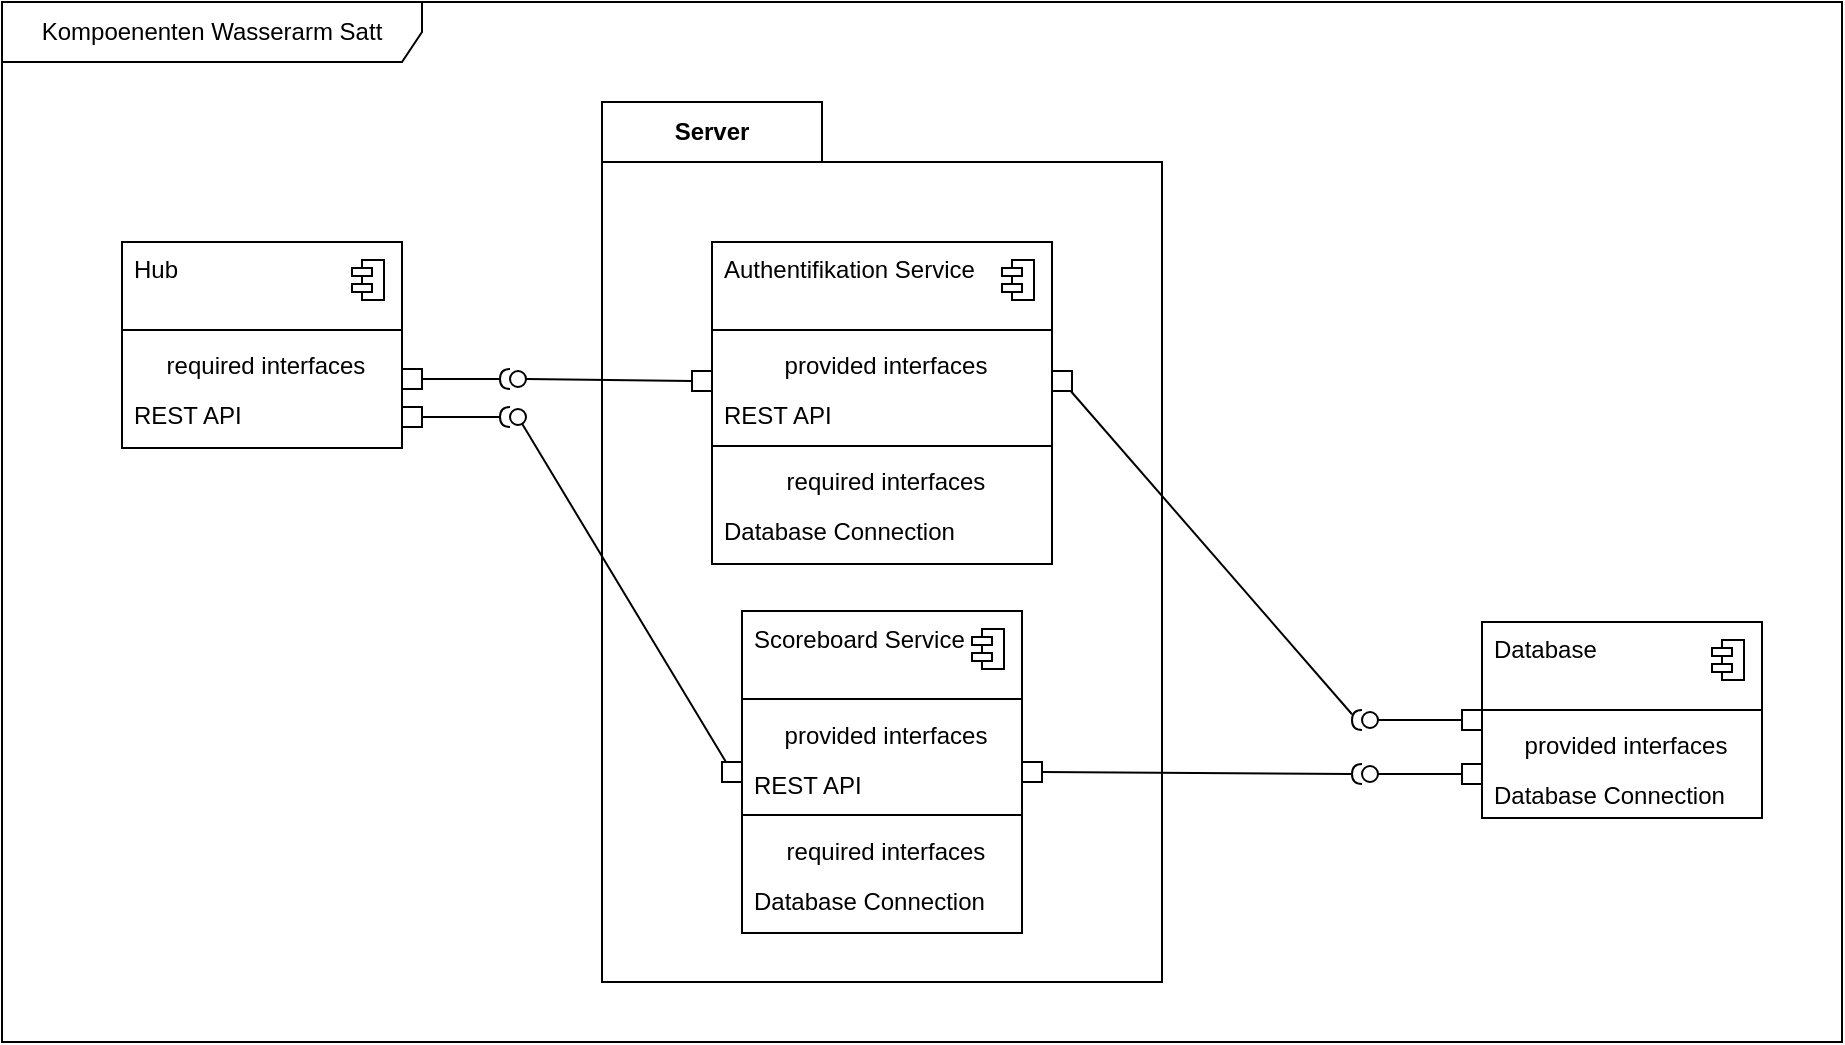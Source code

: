 <mxfile version="24.7.8">
  <diagram name="Seite-1" id="3G8G58sb3bfXZikpA64S">
    <mxGraphModel dx="1863" dy="1028" grid="1" gridSize="10" guides="1" tooltips="1" connect="1" arrows="1" fold="1" page="1" pageScale="1" pageWidth="827" pageHeight="1169" math="0" shadow="0">
      <root>
        <mxCell id="0" />
        <mxCell id="1" parent="0" />
        <mxCell id="-Lx7ClwaUyyNPrht-EE7-1" value="Kompoenenten Wasserarm Satt" style="shape=umlFrame;whiteSpace=wrap;html=1;pointerEvents=0;recursiveResize=0;container=1;collapsible=0;width=210;height=30;" parent="1" vertex="1">
          <mxGeometry x="80" y="40" width="920" height="520" as="geometry" />
        </mxCell>
        <mxCell id="-Lx7ClwaUyyNPrht-EE7-42" value="" style="fontStyle=1;align=center;verticalAlign=top;childLayout=stackLayout;horizontal=1;horizontalStack=0;resizeParent=1;resizeParentMax=0;resizeLast=0;marginBottom=0;" parent="-Lx7ClwaUyyNPrht-EE7-1" vertex="1">
          <mxGeometry x="740" y="310" width="140" height="98" as="geometry" />
        </mxCell>
        <mxCell id="-Lx7ClwaUyyNPrht-EE7-43" value="Database" style="html=1;align=left;spacingLeft=4;verticalAlign=top;strokeColor=none;fillColor=none;whiteSpace=wrap;" parent="-Lx7ClwaUyyNPrht-EE7-42" vertex="1">
          <mxGeometry width="140" height="40" as="geometry" />
        </mxCell>
        <mxCell id="-Lx7ClwaUyyNPrht-EE7-44" value="" style="shape=module;jettyWidth=10;jettyHeight=4;" parent="-Lx7ClwaUyyNPrht-EE7-43" vertex="1">
          <mxGeometry x="1" width="16" height="20" relative="1" as="geometry">
            <mxPoint x="-25" y="9" as="offset" />
          </mxGeometry>
        </mxCell>
        <mxCell id="-Lx7ClwaUyyNPrht-EE7-45" value="" style="line;strokeWidth=1;fillColor=none;align=left;verticalAlign=middle;spacingTop=-1;spacingLeft=3;spacingRight=3;rotatable=0;labelPosition=right;points=[];portConstraint=eastwest;" parent="-Lx7ClwaUyyNPrht-EE7-42" vertex="1">
          <mxGeometry y="40" width="140" height="8" as="geometry" />
        </mxCell>
        <mxCell id="-Lx7ClwaUyyNPrht-EE7-46" value="provided interfaces" style="html=1;align=center;spacingLeft=4;verticalAlign=top;strokeColor=none;fillColor=none;whiteSpace=wrap;" parent="-Lx7ClwaUyyNPrht-EE7-42" vertex="1">
          <mxGeometry y="48" width="140" height="25" as="geometry" />
        </mxCell>
        <mxCell id="-Lx7ClwaUyyNPrht-EE7-47" value="Database Connection" style="html=1;align=left;spacingLeft=4;verticalAlign=top;strokeColor=none;fillColor=none;whiteSpace=wrap;" parent="-Lx7ClwaUyyNPrht-EE7-42" vertex="1">
          <mxGeometry y="73" width="140" height="25" as="geometry" />
        </mxCell>
        <mxCell id="-Lx7ClwaUyyNPrht-EE7-51" value="" style="fontStyle=1;align=center;verticalAlign=top;childLayout=stackLayout;horizontal=1;horizontalStack=0;resizeParent=1;resizeParentMax=0;resizeLast=0;marginBottom=0;" parent="-Lx7ClwaUyyNPrht-EE7-1" vertex="1">
          <mxGeometry x="60" y="120" width="140" height="103" as="geometry" />
        </mxCell>
        <mxCell id="-Lx7ClwaUyyNPrht-EE7-52" value="Hub" style="html=1;align=left;spacingLeft=4;verticalAlign=top;strokeColor=none;fillColor=none;whiteSpace=wrap;" parent="-Lx7ClwaUyyNPrht-EE7-51" vertex="1">
          <mxGeometry width="140" height="40" as="geometry" />
        </mxCell>
        <mxCell id="-Lx7ClwaUyyNPrht-EE7-53" value="" style="shape=module;jettyWidth=10;jettyHeight=4;" parent="-Lx7ClwaUyyNPrht-EE7-52" vertex="1">
          <mxGeometry x="1" width="16" height="20" relative="1" as="geometry">
            <mxPoint x="-25" y="9" as="offset" />
          </mxGeometry>
        </mxCell>
        <mxCell id="-Lx7ClwaUyyNPrht-EE7-57" value="" style="line;strokeWidth=1;fillColor=none;align=left;verticalAlign=middle;spacingTop=-1;spacingLeft=3;spacingRight=3;rotatable=0;labelPosition=right;points=[];portConstraint=eastwest;" parent="-Lx7ClwaUyyNPrht-EE7-51" vertex="1">
          <mxGeometry y="40" width="140" height="8" as="geometry" />
        </mxCell>
        <mxCell id="-Lx7ClwaUyyNPrht-EE7-58" value="required interfaces" style="html=1;align=center;spacingLeft=4;verticalAlign=top;strokeColor=none;fillColor=none;whiteSpace=wrap;" parent="-Lx7ClwaUyyNPrht-EE7-51" vertex="1">
          <mxGeometry y="48" width="140" height="25" as="geometry" />
        </mxCell>
        <mxCell id="-Lx7ClwaUyyNPrht-EE7-59" value="REST API" style="html=1;align=left;spacingLeft=4;verticalAlign=top;strokeColor=none;fillColor=none;whiteSpace=wrap;" parent="-Lx7ClwaUyyNPrht-EE7-51" vertex="1">
          <mxGeometry y="73" width="140" height="30" as="geometry" />
        </mxCell>
        <mxCell id="-Lx7ClwaUyyNPrht-EE7-69" value="Server" style="shape=folder;fontStyle=1;tabWidth=110;tabHeight=30;tabPosition=left;html=1;boundedLbl=1;labelInHeader=1;container=1;collapsible=0;recursiveResize=0;whiteSpace=wrap;" parent="-Lx7ClwaUyyNPrht-EE7-1" vertex="1">
          <mxGeometry x="300" y="50" width="280" height="440" as="geometry" />
        </mxCell>
        <mxCell id="-Lx7ClwaUyyNPrht-EE7-24" value="" style="fontStyle=1;align=center;verticalAlign=top;childLayout=stackLayout;horizontal=1;horizontalStack=0;resizeParent=1;resizeParentMax=0;resizeLast=0;marginBottom=0;" parent="-Lx7ClwaUyyNPrht-EE7-69" vertex="1">
          <mxGeometry x="55" y="70" width="170" height="161" as="geometry" />
        </mxCell>
        <mxCell id="-Lx7ClwaUyyNPrht-EE7-25" value="Authentifikation Service" style="html=1;align=left;spacingLeft=4;verticalAlign=top;strokeColor=none;fillColor=none;whiteSpace=wrap;" parent="-Lx7ClwaUyyNPrht-EE7-24" vertex="1">
          <mxGeometry width="170" height="40" as="geometry" />
        </mxCell>
        <mxCell id="-Lx7ClwaUyyNPrht-EE7-26" value="" style="shape=module;jettyWidth=10;jettyHeight=4;" parent="-Lx7ClwaUyyNPrht-EE7-25" vertex="1">
          <mxGeometry x="1" width="16" height="20" relative="1" as="geometry">
            <mxPoint x="-25" y="9" as="offset" />
          </mxGeometry>
        </mxCell>
        <mxCell id="-Lx7ClwaUyyNPrht-EE7-27" value="" style="line;strokeWidth=1;fillColor=none;align=left;verticalAlign=middle;spacingTop=-1;spacingLeft=3;spacingRight=3;rotatable=0;labelPosition=right;points=[];portConstraint=eastwest;" parent="-Lx7ClwaUyyNPrht-EE7-24" vertex="1">
          <mxGeometry y="40" width="170" height="8" as="geometry" />
        </mxCell>
        <mxCell id="-Lx7ClwaUyyNPrht-EE7-28" value="provided interfaces" style="html=1;align=center;spacingLeft=4;verticalAlign=top;strokeColor=none;fillColor=none;whiteSpace=wrap;" parent="-Lx7ClwaUyyNPrht-EE7-24" vertex="1">
          <mxGeometry y="48" width="170" height="25" as="geometry" />
        </mxCell>
        <mxCell id="-Lx7ClwaUyyNPrht-EE7-29" value="REST API" style="html=1;align=left;spacingLeft=4;verticalAlign=top;strokeColor=none;fillColor=none;whiteSpace=wrap;" parent="-Lx7ClwaUyyNPrht-EE7-24" vertex="1">
          <mxGeometry y="73" width="170" height="25" as="geometry" />
        </mxCell>
        <mxCell id="-Lx7ClwaUyyNPrht-EE7-30" value="" style="line;strokeWidth=1;fillColor=none;align=left;verticalAlign=middle;spacingTop=-1;spacingLeft=3;spacingRight=3;rotatable=0;labelPosition=right;points=[];portConstraint=eastwest;" parent="-Lx7ClwaUyyNPrht-EE7-24" vertex="1">
          <mxGeometry y="98" width="170" height="8" as="geometry" />
        </mxCell>
        <mxCell id="-Lx7ClwaUyyNPrht-EE7-31" value="required interfaces" style="html=1;align=center;spacingLeft=4;verticalAlign=top;strokeColor=none;fillColor=none;whiteSpace=wrap;" parent="-Lx7ClwaUyyNPrht-EE7-24" vertex="1">
          <mxGeometry y="106" width="170" height="25" as="geometry" />
        </mxCell>
        <mxCell id="-Lx7ClwaUyyNPrht-EE7-32" value="Database Connection" style="html=1;align=left;spacingLeft=4;verticalAlign=top;strokeColor=none;fillColor=none;whiteSpace=wrap;" parent="-Lx7ClwaUyyNPrht-EE7-24" vertex="1">
          <mxGeometry y="131" width="170" height="30" as="geometry" />
        </mxCell>
        <mxCell id="-Lx7ClwaUyyNPrht-EE7-33" value="" style="fontStyle=1;align=center;verticalAlign=top;childLayout=stackLayout;horizontal=1;horizontalStack=0;resizeParent=1;resizeParentMax=0;resizeLast=0;marginBottom=0;" parent="-Lx7ClwaUyyNPrht-EE7-69" vertex="1">
          <mxGeometry x="70" y="254.5" width="140" height="161" as="geometry" />
        </mxCell>
        <mxCell id="-Lx7ClwaUyyNPrht-EE7-34" value="Scoreboard Service" style="html=1;align=left;spacingLeft=4;verticalAlign=top;strokeColor=none;fillColor=none;whiteSpace=wrap;" parent="-Lx7ClwaUyyNPrht-EE7-33" vertex="1">
          <mxGeometry width="140" height="40" as="geometry" />
        </mxCell>
        <mxCell id="-Lx7ClwaUyyNPrht-EE7-35" value="" style="shape=module;jettyWidth=10;jettyHeight=4;" parent="-Lx7ClwaUyyNPrht-EE7-34" vertex="1">
          <mxGeometry x="1" width="16" height="20" relative="1" as="geometry">
            <mxPoint x="-25" y="9" as="offset" />
          </mxGeometry>
        </mxCell>
        <mxCell id="-Lx7ClwaUyyNPrht-EE7-36" value="" style="line;strokeWidth=1;fillColor=none;align=left;verticalAlign=middle;spacingTop=-1;spacingLeft=3;spacingRight=3;rotatable=0;labelPosition=right;points=[];portConstraint=eastwest;" parent="-Lx7ClwaUyyNPrht-EE7-33" vertex="1">
          <mxGeometry y="40" width="140" height="8" as="geometry" />
        </mxCell>
        <mxCell id="-Lx7ClwaUyyNPrht-EE7-37" value="provided interfaces" style="html=1;align=center;spacingLeft=4;verticalAlign=top;strokeColor=none;fillColor=none;whiteSpace=wrap;" parent="-Lx7ClwaUyyNPrht-EE7-33" vertex="1">
          <mxGeometry y="48" width="140" height="25" as="geometry" />
        </mxCell>
        <mxCell id="-Lx7ClwaUyyNPrht-EE7-38" value="REST API" style="html=1;align=left;spacingLeft=4;verticalAlign=top;strokeColor=none;fillColor=none;whiteSpace=wrap;" parent="-Lx7ClwaUyyNPrht-EE7-33" vertex="1">
          <mxGeometry y="73" width="140" height="25" as="geometry" />
        </mxCell>
        <mxCell id="-Lx7ClwaUyyNPrht-EE7-39" value="" style="line;strokeWidth=1;fillColor=none;align=left;verticalAlign=middle;spacingTop=-1;spacingLeft=3;spacingRight=3;rotatable=0;labelPosition=right;points=[];portConstraint=eastwest;" parent="-Lx7ClwaUyyNPrht-EE7-33" vertex="1">
          <mxGeometry y="98" width="140" height="8" as="geometry" />
        </mxCell>
        <mxCell id="-Lx7ClwaUyyNPrht-EE7-40" value="required interfaces" style="html=1;align=center;spacingLeft=4;verticalAlign=top;strokeColor=none;fillColor=none;whiteSpace=wrap;" parent="-Lx7ClwaUyyNPrht-EE7-33" vertex="1">
          <mxGeometry y="106" width="140" height="25" as="geometry" />
        </mxCell>
        <mxCell id="-Lx7ClwaUyyNPrht-EE7-41" value="Database Connection" style="html=1;align=left;spacingLeft=4;verticalAlign=top;strokeColor=none;fillColor=none;whiteSpace=wrap;" parent="-Lx7ClwaUyyNPrht-EE7-33" vertex="1">
          <mxGeometry y="131" width="140" height="30" as="geometry" />
        </mxCell>
        <mxCell id="-Lx7ClwaUyyNPrht-EE7-77" value="" style="html=1;rounded=0;" parent="-Lx7ClwaUyyNPrht-EE7-69" vertex="1">
          <mxGeometry x="45" y="134.5" width="10" height="10" as="geometry" />
        </mxCell>
        <mxCell id="-Lx7ClwaUyyNPrht-EE7-83" value="" style="html=1;rounded=0;" parent="-Lx7ClwaUyyNPrht-EE7-69" vertex="1">
          <mxGeometry x="60" y="330" width="10" height="10" as="geometry" />
        </mxCell>
        <mxCell id="-Lx7ClwaUyyNPrht-EE7-131" value="" style="html=1;rounded=0;" parent="-Lx7ClwaUyyNPrht-EE7-69" vertex="1">
          <mxGeometry x="225" y="134.5" width="10" height="10" as="geometry" />
        </mxCell>
        <mxCell id="-Lx7ClwaUyyNPrht-EE7-125" value="" style="html=1;rounded=0;" parent="-Lx7ClwaUyyNPrht-EE7-69" vertex="1">
          <mxGeometry x="210" y="330" width="10" height="10" as="geometry" />
        </mxCell>
        <mxCell id="-Lx7ClwaUyyNPrht-EE7-79" value="" style="ellipse;html=1;fontSize=11;align=center;fillColor=none;points=[];aspect=fixed;resizable=0;verticalAlign=bottom;labelPosition=center;verticalLabelPosition=top;flipH=1;" parent="-Lx7ClwaUyyNPrht-EE7-1" vertex="1">
          <mxGeometry x="254" y="184.5" width="8" height="8" as="geometry" />
        </mxCell>
        <mxCell id="-Lx7ClwaUyyNPrht-EE7-78" value="" style="endArrow=none;html=1;rounded=0;align=center;verticalAlign=top;endFill=0;labelBackgroundColor=none;endSize=2;" parent="-Lx7ClwaUyyNPrht-EE7-1" source="-Lx7ClwaUyyNPrht-EE7-77" target="-Lx7ClwaUyyNPrht-EE7-79" edge="1">
          <mxGeometry relative="1" as="geometry" />
        </mxCell>
        <mxCell id="-Lx7ClwaUyyNPrht-EE7-80" value="" style="html=1;rounded=0;" parent="-Lx7ClwaUyyNPrht-EE7-1" vertex="1">
          <mxGeometry x="200" y="183.5" width="10" height="10" as="geometry" />
        </mxCell>
        <mxCell id="-Lx7ClwaUyyNPrht-EE7-84" value="" style="ellipse;html=1;fontSize=11;align=center;fillColor=none;points=[];aspect=fixed;resizable=0;verticalAlign=bottom;labelPosition=center;verticalLabelPosition=top;flipH=1;" parent="-Lx7ClwaUyyNPrht-EE7-1" vertex="1">
          <mxGeometry x="254" y="203.5" width="8" height="8" as="geometry" />
        </mxCell>
        <mxCell id="-Lx7ClwaUyyNPrht-EE7-85" value="" style="endArrow=none;html=1;rounded=0;align=center;verticalAlign=top;endFill=0;labelBackgroundColor=none;endSize=2;" parent="-Lx7ClwaUyyNPrht-EE7-1" source="-Lx7ClwaUyyNPrht-EE7-83" target="-Lx7ClwaUyyNPrht-EE7-84" edge="1">
          <mxGeometry relative="1" as="geometry" />
        </mxCell>
        <mxCell id="-Lx7ClwaUyyNPrht-EE7-86" value="" style="html=1;rounded=0;" parent="-Lx7ClwaUyyNPrht-EE7-1" vertex="1">
          <mxGeometry x="200" y="202.5" width="10" height="10" as="geometry" />
        </mxCell>
        <mxCell id="-Lx7ClwaUyyNPrht-EE7-87" value="" style="endArrow=none;html=1;rounded=0;align=center;verticalAlign=top;endFill=0;labelBackgroundColor=none;endSize=2;" parent="-Lx7ClwaUyyNPrht-EE7-1" source="-Lx7ClwaUyyNPrht-EE7-86" target="-Lx7ClwaUyyNPrht-EE7-88" edge="1">
          <mxGeometry relative="1" as="geometry" />
        </mxCell>
        <mxCell id="-Lx7ClwaUyyNPrht-EE7-88" value="" style="shape=requiredInterface;html=1;fontSize=11;align=center;fillColor=none;points=[];aspect=fixed;resizable=0;verticalAlign=bottom;labelPosition=center;verticalLabelPosition=top;flipH=1;" parent="-Lx7ClwaUyyNPrht-EE7-1" vertex="1">
          <mxGeometry x="249" y="202.5" width="5" height="10" as="geometry" />
        </mxCell>
        <mxCell id="-Lx7ClwaUyyNPrht-EE7-82" value="" style="shape=requiredInterface;html=1;fontSize=11;align=center;fillColor=none;points=[];aspect=fixed;resizable=0;verticalAlign=bottom;labelPosition=center;verticalLabelPosition=top;flipH=1;" parent="-Lx7ClwaUyyNPrht-EE7-1" vertex="1">
          <mxGeometry x="249" y="183.5" width="5" height="10" as="geometry" />
        </mxCell>
        <mxCell id="-Lx7ClwaUyyNPrht-EE7-81" value="" style="endArrow=none;html=1;rounded=0;align=center;verticalAlign=top;endFill=0;labelBackgroundColor=none;endSize=2;" parent="-Lx7ClwaUyyNPrht-EE7-1" source="-Lx7ClwaUyyNPrht-EE7-80" target="-Lx7ClwaUyyNPrht-EE7-82" edge="1">
          <mxGeometry relative="1" as="geometry" />
        </mxCell>
        <mxCell id="-Lx7ClwaUyyNPrht-EE7-107" value="" style="html=1;rounded=0;" parent="-Lx7ClwaUyyNPrht-EE7-1" vertex="1">
          <mxGeometry x="730" y="354" width="10" height="10" as="geometry" />
        </mxCell>
        <mxCell id="-Lx7ClwaUyyNPrht-EE7-108" value="" style="endArrow=none;html=1;rounded=0;align=center;verticalAlign=top;endFill=0;labelBackgroundColor=none;endSize=2;" parent="-Lx7ClwaUyyNPrht-EE7-1" source="-Lx7ClwaUyyNPrht-EE7-107" target="-Lx7ClwaUyyNPrht-EE7-109" edge="1">
          <mxGeometry relative="1" as="geometry" />
        </mxCell>
        <mxCell id="-Lx7ClwaUyyNPrht-EE7-109" value="" style="ellipse;html=1;fontSize=11;align=center;fillColor=none;points=[];aspect=fixed;resizable=0;verticalAlign=bottom;labelPosition=center;verticalLabelPosition=top;flipH=1;" parent="-Lx7ClwaUyyNPrht-EE7-1" vertex="1">
          <mxGeometry x="680" y="355" width="8" height="8" as="geometry" />
        </mxCell>
        <mxCell id="-Lx7ClwaUyyNPrht-EE7-110" value="" style="html=1;rounded=0;" parent="-Lx7ClwaUyyNPrht-EE7-1" vertex="1">
          <mxGeometry x="730" y="381" width="10" height="10" as="geometry" />
        </mxCell>
        <mxCell id="-Lx7ClwaUyyNPrht-EE7-111" value="" style="endArrow=none;html=1;rounded=0;align=center;verticalAlign=top;endFill=0;labelBackgroundColor=none;endSize=2;" parent="-Lx7ClwaUyyNPrht-EE7-1" source="-Lx7ClwaUyyNPrht-EE7-110" target="-Lx7ClwaUyyNPrht-EE7-112" edge="1">
          <mxGeometry relative="1" as="geometry" />
        </mxCell>
        <mxCell id="-Lx7ClwaUyyNPrht-EE7-112" value="" style="ellipse;html=1;fontSize=11;align=center;fillColor=none;points=[];aspect=fixed;resizable=0;verticalAlign=bottom;labelPosition=center;verticalLabelPosition=top;flipH=1;" parent="-Lx7ClwaUyyNPrht-EE7-1" vertex="1">
          <mxGeometry x="680" y="382" width="8" height="8" as="geometry" />
        </mxCell>
        <mxCell id="-Lx7ClwaUyyNPrht-EE7-126" value="" style="endArrow=none;html=1;rounded=0;align=center;verticalAlign=top;endFill=0;labelBackgroundColor=none;endSize=2;" parent="-Lx7ClwaUyyNPrht-EE7-1" source="-Lx7ClwaUyyNPrht-EE7-125" target="-Lx7ClwaUyyNPrht-EE7-127" edge="1">
          <mxGeometry relative="1" as="geometry" />
        </mxCell>
        <mxCell id="-Lx7ClwaUyyNPrht-EE7-127" value="" style="shape=requiredInterface;html=1;fontSize=11;align=center;fillColor=none;points=[];aspect=fixed;resizable=0;verticalAlign=bottom;labelPosition=center;verticalLabelPosition=top;flipH=1;" parent="-Lx7ClwaUyyNPrht-EE7-1" vertex="1">
          <mxGeometry x="675" y="381" width="5" height="10" as="geometry" />
        </mxCell>
        <mxCell id="-Lx7ClwaUyyNPrht-EE7-133" value="" style="shape=requiredInterface;html=1;fontSize=11;align=center;fillColor=none;points=[];aspect=fixed;resizable=0;verticalAlign=bottom;labelPosition=center;verticalLabelPosition=top;flipH=1;" parent="-Lx7ClwaUyyNPrht-EE7-1" vertex="1">
          <mxGeometry x="675" y="354" width="5" height="10" as="geometry" />
        </mxCell>
        <mxCell id="-Lx7ClwaUyyNPrht-EE7-132" value="" style="endArrow=none;html=1;rounded=0;align=center;verticalAlign=top;endFill=0;labelBackgroundColor=none;endSize=2;" parent="-Lx7ClwaUyyNPrht-EE7-1" source="-Lx7ClwaUyyNPrht-EE7-131" target="-Lx7ClwaUyyNPrht-EE7-133" edge="1">
          <mxGeometry relative="1" as="geometry" />
        </mxCell>
      </root>
    </mxGraphModel>
  </diagram>
</mxfile>
